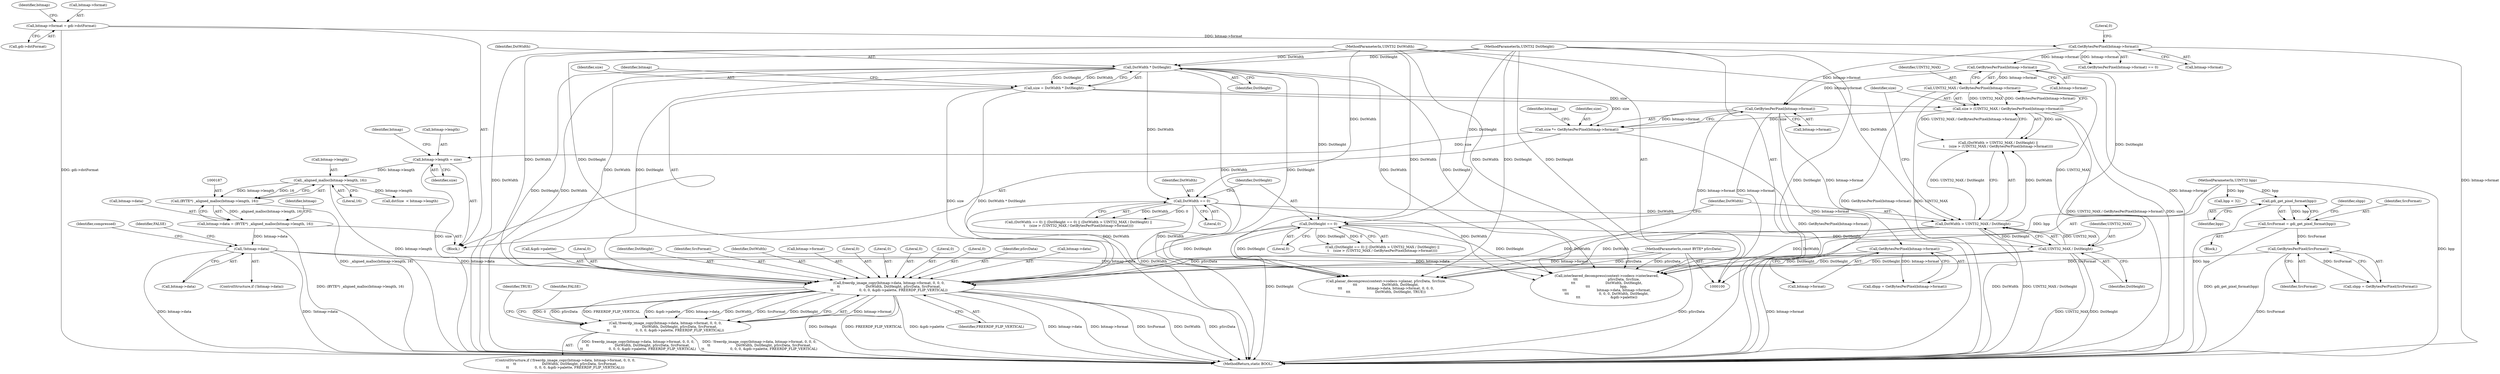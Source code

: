 digraph "0_FreeRDP_09b9d4f1994a674c4ec85b4947aa656eda1aed8a@API" {
"1000315" [label="(Call,freerdp_image_copy(bitmap->data, bitmap->format, 0, 0, 0,\n\t\t                        DstWidth, DstHeight, pSrcData, SrcFormat,\n\t\t                        0, 0, 0, &gdi->palette, FREERDP_FLIP_VERTICAL))"];
"1000194" [label="(Call,!bitmap->data)"];
"1000182" [label="(Call,bitmap->data = (BYTE*) _aligned_malloc(bitmap->length, 16))"];
"1000186" [label="(Call,(BYTE*) _aligned_malloc(bitmap->length, 16))"];
"1000188" [label="(Call,_aligned_malloc(bitmap->length, 16))"];
"1000177" [label="(Call,bitmap->length = size)"];
"1000171" [label="(Call,size *= GetBytesPerPixel(bitmap->format))"];
"1000173" [label="(Call,GetBytesPerPixel(bitmap->format))"];
"1000165" [label="(Call,GetBytesPerPixel(bitmap->format))"];
"1000142" [label="(Call,GetBytesPerPixel(bitmap->format))"];
"1000132" [label="(Call,bitmap->format = gdi->dstFormat)"];
"1000122" [label="(Call,size = DstWidth * DstHeight)"];
"1000124" [label="(Call,DstWidth * DstHeight)"];
"1000104" [label="(MethodParameterIn,UINT32 DstWidth)"];
"1000105" [label="(MethodParameterIn,UINT32 DstHeight)"];
"1000161" [label="(Call,size > (UINT32_MAX / GetBytesPerPixel(bitmap->format)))"];
"1000163" [label="(Call,UINT32_MAX / GetBytesPerPixel(bitmap->format))"];
"1000158" [label="(Call,UINT32_MAX / DstHeight)"];
"1000152" [label="(Call,DstHeight == 0)"];
"1000281" [label="(Call,GetBytesPerPixel(bitmap->format))"];
"1000156" [label="(Call,DstWidth > UINT32_MAX / DstHeight)"];
"1000148" [label="(Call,DstWidth == 0)"];
"1000103" [label="(MethodParameterIn,const BYTE* pSrcData)"];
"1000276" [label="(Call,GetBytesPerPixel(SrcFormat))"];
"1000269" [label="(Call,SrcFormat = gdi_get_pixel_format(bpp))"];
"1000271" [label="(Call,gdi_get_pixel_format(bpp))"];
"1000106" [label="(MethodParameterIn,UINT32 bpp)"];
"1000314" [label="(Call,!freerdp_image_copy(bitmap->data, bitmap->format, 0, 0, 0,\n\t\t                        DstWidth, DstHeight, pSrcData, SrcFormat,\n\t\t                        0, 0, 0, &gdi->palette, FREERDP_FLIP_VERTICAL))"];
"1000182" [label="(Call,bitmap->data = (BYTE*) _aligned_malloc(bitmap->length, 16))"];
"1000242" [label="(Call,planar_decompress(context->codecs->planar, pSrcData, SrcSize,\n\t\t\t                       DstWidth, DstHeight,\n\t\t\t                       bitmap->data, bitmap->format, 0, 0, 0,\n\t\t\t                       DstWidth, DstHeight, TRUE))"];
"1000326" [label="(Identifier,DstHeight)"];
"1000315" [label="(Call,freerdp_image_copy(bitmap->data, bitmap->format, 0, 0, 0,\n\t\t                        DstWidth, DstHeight, pSrcData, SrcFormat,\n\t\t                        0, 0, 0, &gdi->palette, FREERDP_FLIP_VERTICAL))"];
"1000314" [label="(Call,!freerdp_image_copy(bitmap->data, bitmap->format, 0, 0, 0,\n\t\t                        DstWidth, DstHeight, pSrcData, SrcFormat,\n\t\t                        0, 0, 0, &gdi->palette, FREERDP_FLIP_VERTICAL))"];
"1000186" [label="(Call,(BYTE*) _aligned_malloc(bitmap->length, 16))"];
"1000151" [label="(Call,(DstHeight == 0) || (DstWidth > UINT32_MAX / DstHeight) ||\n\t    (size > (UINT32_MAX / GetBytesPerPixel(bitmap->format))))"];
"1000270" [label="(Identifier,SrcFormat)"];
"1000277" [label="(Identifier,SrcFormat)"];
"1000141" [label="(Call,GetBytesPerPixel(bitmap->format) == 0)"];
"1000210" [label="(Call,interleaved_decompress(context->codecs->interleaved,\n\t\t\t                            pSrcData, SrcSize,\n\t\t\t                            DstWidth, DstHeight,\n\t\t\t                            bpp,\n\t\t\t                            bitmap->data, bitmap->format,\n\t\t\t                            0, 0, 0, DstWidth, DstHeight,\n\t\t\t                            &gdi->palette))"];
"1000156" [label="(Call,DstWidth > UINT32_MAX / DstHeight)"];
"1000271" [label="(Call,gdi_get_pixel_format(bpp))"];
"1000146" [label="(Literal,0)"];
"1000124" [label="(Call,DstWidth * DstHeight)"];
"1000178" [label="(Call,bitmap->length)"];
"1000162" [label="(Identifier,size)"];
"1000275" [label="(Identifier,sbpp)"];
"1000195" [label="(Call,bitmap->data)"];
"1000154" [label="(Literal,0)"];
"1000179" [label="(Identifier,bitmap)"];
"1000306" [label="(Call,dstSize  < bitmap->length)"];
"1000132" [label="(Call,bitmap->format = gdi->dstFormat)"];
"1000313" [label="(ControlStructure,if (!freerdp_image_copy(bitmap->data, bitmap->format, 0, 0, 0,\n\t\t                        DstWidth, DstHeight, pSrcData, SrcFormat,\n\t\t                        0, 0, 0, &gdi->palette, FREERDP_FLIP_VERTICAL)))"];
"1000328" [label="(Identifier,SrcFormat)"];
"1000123" [label="(Identifier,size)"];
"1000144" [label="(Identifier,bitmap)"];
"1000325" [label="(Identifier,DstWidth)"];
"1000126" [label="(Identifier,DstHeight)"];
"1000319" [label="(Call,bitmap->format)"];
"1000177" [label="(Call,bitmap->length = size)"];
"1000143" [label="(Call,bitmap->format)"];
"1000331" [label="(Literal,0)"];
"1000171" [label="(Call,size *= GetBytesPerPixel(bitmap->format))"];
"1000323" [label="(Literal,0)"];
"1000189" [label="(Call,bitmap->length)"];
"1000340" [label="(Identifier,TRUE)"];
"1000161" [label="(Call,size > (UINT32_MAX / GetBytesPerPixel(bitmap->format)))"];
"1000142" [label="(Call,GetBytesPerPixel(bitmap->format))"];
"1000164" [label="(Identifier,UINT32_MAX)"];
"1000136" [label="(Call,gdi->dstFormat)"];
"1000160" [label="(Identifier,DstHeight)"];
"1000341" [label="(MethodReturn,static BOOL)"];
"1000149" [label="(Identifier,DstWidth)"];
"1000272" [label="(Identifier,bpp)"];
"1000192" [label="(Literal,16)"];
"1000279" [label="(Call,dbpp = GetBytesPerPixel(bitmap->format))"];
"1000330" [label="(Literal,0)"];
"1000122" [label="(Call,size = DstWidth * DstHeight)"];
"1000281" [label="(Call,GetBytesPerPixel(bitmap->format))"];
"1000155" [label="(Call,(DstWidth > UINT32_MAX / DstHeight) ||\n\t    (size > (UINT32_MAX / GetBytesPerPixel(bitmap->format))))"];
"1000157" [label="(Identifier,DstWidth)"];
"1000104" [label="(MethodParameterIn,UINT32 DstWidth)"];
"1000204" [label="(Call,bpp < 32)"];
"1000110" [label="(Block,)"];
"1000148" [label="(Call,DstWidth == 0)"];
"1000147" [label="(Call,(DstWidth == 0) || (DstHeight == 0) || (DstWidth > UINT32_MAX / DstHeight) ||\n\t    (size > (UINT32_MAX / GetBytesPerPixel(bitmap->format))))"];
"1000183" [label="(Call,bitmap->data)"];
"1000153" [label="(Identifier,DstHeight)"];
"1000133" [label="(Call,bitmap->format)"];
"1000103" [label="(MethodParameterIn,const BYTE* pSrcData)"];
"1000106" [label="(MethodParameterIn,UINT32 bpp)"];
"1000282" [label="(Call,bitmap->format)"];
"1000269" [label="(Call,SrcFormat = gdi_get_pixel_format(bpp))"];
"1000329" [label="(Literal,0)"];
"1000338" [label="(Identifier,FALSE)"];
"1000274" [label="(Call,sbpp = GetBytesPerPixel(SrcFormat))"];
"1000152" [label="(Call,DstHeight == 0)"];
"1000174" [label="(Call,bitmap->format)"];
"1000276" [label="(Call,GetBytesPerPixel(SrcFormat))"];
"1000105" [label="(MethodParameterIn,UINT32 DstHeight)"];
"1000336" [label="(Identifier,FREERDP_FLIP_VERTICAL)"];
"1000150" [label="(Literal,0)"];
"1000158" [label="(Call,UINT32_MAX / DstHeight)"];
"1000324" [label="(Literal,0)"];
"1000327" [label="(Identifier,pSrcData)"];
"1000166" [label="(Call,bitmap->format)"];
"1000188" [label="(Call,_aligned_malloc(bitmap->length, 16))"];
"1000196" [label="(Identifier,bitmap)"];
"1000316" [label="(Call,bitmap->data)"];
"1000267" [label="(Block,)"];
"1000194" [label="(Call,!bitmap->data)"];
"1000332" [label="(Call,&gdi->palette)"];
"1000165" [label="(Call,GetBytesPerPixel(bitmap->format))"];
"1000184" [label="(Identifier,bitmap)"];
"1000129" [label="(Identifier,bitmap)"];
"1000159" [label="(Identifier,UINT32_MAX)"];
"1000125" [label="(Identifier,DstWidth)"];
"1000322" [label="(Literal,0)"];
"1000163" [label="(Call,UINT32_MAX / GetBytesPerPixel(bitmap->format))"];
"1000201" [label="(Identifier,compressed)"];
"1000173" [label="(Call,GetBytesPerPixel(bitmap->format))"];
"1000172" [label="(Identifier,size)"];
"1000199" [label="(Identifier,FALSE)"];
"1000193" [label="(ControlStructure,if (!bitmap->data))"];
"1000181" [label="(Identifier,size)"];
"1000315" -> "1000314"  [label="AST: "];
"1000315" -> "1000336"  [label="CFG: "];
"1000316" -> "1000315"  [label="AST: "];
"1000319" -> "1000315"  [label="AST: "];
"1000322" -> "1000315"  [label="AST: "];
"1000323" -> "1000315"  [label="AST: "];
"1000324" -> "1000315"  [label="AST: "];
"1000325" -> "1000315"  [label="AST: "];
"1000326" -> "1000315"  [label="AST: "];
"1000327" -> "1000315"  [label="AST: "];
"1000328" -> "1000315"  [label="AST: "];
"1000329" -> "1000315"  [label="AST: "];
"1000330" -> "1000315"  [label="AST: "];
"1000331" -> "1000315"  [label="AST: "];
"1000332" -> "1000315"  [label="AST: "];
"1000336" -> "1000315"  [label="AST: "];
"1000314" -> "1000315"  [label="CFG: "];
"1000315" -> "1000341"  [label="DDG: DstHeight"];
"1000315" -> "1000341"  [label="DDG: FREERDP_FLIP_VERTICAL"];
"1000315" -> "1000341"  [label="DDG: bitmap->data"];
"1000315" -> "1000341"  [label="DDG: bitmap->format"];
"1000315" -> "1000341"  [label="DDG: &gdi->palette"];
"1000315" -> "1000341"  [label="DDG: SrcFormat"];
"1000315" -> "1000341"  [label="DDG: DstWidth"];
"1000315" -> "1000341"  [label="DDG: pSrcData"];
"1000315" -> "1000314"  [label="DDG: bitmap->format"];
"1000315" -> "1000314"  [label="DDG: 0"];
"1000315" -> "1000314"  [label="DDG: pSrcData"];
"1000315" -> "1000314"  [label="DDG: FREERDP_FLIP_VERTICAL"];
"1000315" -> "1000314"  [label="DDG: &gdi->palette"];
"1000315" -> "1000314"  [label="DDG: bitmap->data"];
"1000315" -> "1000314"  [label="DDG: DstWidth"];
"1000315" -> "1000314"  [label="DDG: SrcFormat"];
"1000315" -> "1000314"  [label="DDG: DstHeight"];
"1000194" -> "1000315"  [label="DDG: bitmap->data"];
"1000281" -> "1000315"  [label="DDG: bitmap->format"];
"1000124" -> "1000315"  [label="DDG: DstWidth"];
"1000124" -> "1000315"  [label="DDG: DstHeight"];
"1000156" -> "1000315"  [label="DDG: DstWidth"];
"1000148" -> "1000315"  [label="DDG: DstWidth"];
"1000104" -> "1000315"  [label="DDG: DstWidth"];
"1000158" -> "1000315"  [label="DDG: DstHeight"];
"1000152" -> "1000315"  [label="DDG: DstHeight"];
"1000105" -> "1000315"  [label="DDG: DstHeight"];
"1000103" -> "1000315"  [label="DDG: pSrcData"];
"1000276" -> "1000315"  [label="DDG: SrcFormat"];
"1000194" -> "1000193"  [label="AST: "];
"1000194" -> "1000195"  [label="CFG: "];
"1000195" -> "1000194"  [label="AST: "];
"1000199" -> "1000194"  [label="CFG: "];
"1000201" -> "1000194"  [label="CFG: "];
"1000194" -> "1000341"  [label="DDG: !bitmap->data"];
"1000194" -> "1000341"  [label="DDG: bitmap->data"];
"1000182" -> "1000194"  [label="DDG: bitmap->data"];
"1000194" -> "1000210"  [label="DDG: bitmap->data"];
"1000194" -> "1000242"  [label="DDG: bitmap->data"];
"1000182" -> "1000110"  [label="AST: "];
"1000182" -> "1000186"  [label="CFG: "];
"1000183" -> "1000182"  [label="AST: "];
"1000186" -> "1000182"  [label="AST: "];
"1000196" -> "1000182"  [label="CFG: "];
"1000182" -> "1000341"  [label="DDG: (BYTE*) _aligned_malloc(bitmap->length, 16)"];
"1000186" -> "1000182"  [label="DDG: _aligned_malloc(bitmap->length, 16)"];
"1000186" -> "1000188"  [label="CFG: "];
"1000187" -> "1000186"  [label="AST: "];
"1000188" -> "1000186"  [label="AST: "];
"1000186" -> "1000341"  [label="DDG: _aligned_malloc(bitmap->length, 16)"];
"1000188" -> "1000186"  [label="DDG: bitmap->length"];
"1000188" -> "1000186"  [label="DDG: 16"];
"1000188" -> "1000192"  [label="CFG: "];
"1000189" -> "1000188"  [label="AST: "];
"1000192" -> "1000188"  [label="AST: "];
"1000188" -> "1000341"  [label="DDG: bitmap->length"];
"1000177" -> "1000188"  [label="DDG: bitmap->length"];
"1000188" -> "1000306"  [label="DDG: bitmap->length"];
"1000177" -> "1000110"  [label="AST: "];
"1000177" -> "1000181"  [label="CFG: "];
"1000178" -> "1000177"  [label="AST: "];
"1000181" -> "1000177"  [label="AST: "];
"1000184" -> "1000177"  [label="CFG: "];
"1000177" -> "1000341"  [label="DDG: size"];
"1000171" -> "1000177"  [label="DDG: size"];
"1000171" -> "1000110"  [label="AST: "];
"1000171" -> "1000173"  [label="CFG: "];
"1000172" -> "1000171"  [label="AST: "];
"1000173" -> "1000171"  [label="AST: "];
"1000179" -> "1000171"  [label="CFG: "];
"1000171" -> "1000341"  [label="DDG: GetBytesPerPixel(bitmap->format)"];
"1000173" -> "1000171"  [label="DDG: bitmap->format"];
"1000122" -> "1000171"  [label="DDG: size"];
"1000161" -> "1000171"  [label="DDG: size"];
"1000173" -> "1000174"  [label="CFG: "];
"1000174" -> "1000173"  [label="AST: "];
"1000173" -> "1000341"  [label="DDG: bitmap->format"];
"1000165" -> "1000173"  [label="DDG: bitmap->format"];
"1000142" -> "1000173"  [label="DDG: bitmap->format"];
"1000173" -> "1000210"  [label="DDG: bitmap->format"];
"1000173" -> "1000242"  [label="DDG: bitmap->format"];
"1000173" -> "1000281"  [label="DDG: bitmap->format"];
"1000165" -> "1000163"  [label="AST: "];
"1000165" -> "1000166"  [label="CFG: "];
"1000166" -> "1000165"  [label="AST: "];
"1000163" -> "1000165"  [label="CFG: "];
"1000165" -> "1000341"  [label="DDG: bitmap->format"];
"1000165" -> "1000163"  [label="DDG: bitmap->format"];
"1000142" -> "1000165"  [label="DDG: bitmap->format"];
"1000142" -> "1000141"  [label="AST: "];
"1000142" -> "1000143"  [label="CFG: "];
"1000143" -> "1000142"  [label="AST: "];
"1000146" -> "1000142"  [label="CFG: "];
"1000142" -> "1000341"  [label="DDG: bitmap->format"];
"1000142" -> "1000141"  [label="DDG: bitmap->format"];
"1000132" -> "1000142"  [label="DDG: bitmap->format"];
"1000132" -> "1000110"  [label="AST: "];
"1000132" -> "1000136"  [label="CFG: "];
"1000133" -> "1000132"  [label="AST: "];
"1000136" -> "1000132"  [label="AST: "];
"1000144" -> "1000132"  [label="CFG: "];
"1000132" -> "1000341"  [label="DDG: gdi->dstFormat"];
"1000122" -> "1000110"  [label="AST: "];
"1000122" -> "1000124"  [label="CFG: "];
"1000123" -> "1000122"  [label="AST: "];
"1000124" -> "1000122"  [label="AST: "];
"1000129" -> "1000122"  [label="CFG: "];
"1000122" -> "1000341"  [label="DDG: size"];
"1000122" -> "1000341"  [label="DDG: DstWidth * DstHeight"];
"1000124" -> "1000122"  [label="DDG: DstWidth"];
"1000124" -> "1000122"  [label="DDG: DstHeight"];
"1000122" -> "1000161"  [label="DDG: size"];
"1000124" -> "1000126"  [label="CFG: "];
"1000125" -> "1000124"  [label="AST: "];
"1000126" -> "1000124"  [label="AST: "];
"1000124" -> "1000341"  [label="DDG: DstHeight"];
"1000124" -> "1000341"  [label="DDG: DstWidth"];
"1000104" -> "1000124"  [label="DDG: DstWidth"];
"1000105" -> "1000124"  [label="DDG: DstHeight"];
"1000124" -> "1000148"  [label="DDG: DstWidth"];
"1000124" -> "1000152"  [label="DDG: DstHeight"];
"1000124" -> "1000210"  [label="DDG: DstWidth"];
"1000124" -> "1000210"  [label="DDG: DstHeight"];
"1000124" -> "1000242"  [label="DDG: DstWidth"];
"1000124" -> "1000242"  [label="DDG: DstHeight"];
"1000104" -> "1000100"  [label="AST: "];
"1000104" -> "1000341"  [label="DDG: DstWidth"];
"1000104" -> "1000148"  [label="DDG: DstWidth"];
"1000104" -> "1000156"  [label="DDG: DstWidth"];
"1000104" -> "1000210"  [label="DDG: DstWidth"];
"1000104" -> "1000242"  [label="DDG: DstWidth"];
"1000105" -> "1000100"  [label="AST: "];
"1000105" -> "1000341"  [label="DDG: DstHeight"];
"1000105" -> "1000152"  [label="DDG: DstHeight"];
"1000105" -> "1000158"  [label="DDG: DstHeight"];
"1000105" -> "1000210"  [label="DDG: DstHeight"];
"1000105" -> "1000242"  [label="DDG: DstHeight"];
"1000161" -> "1000155"  [label="AST: "];
"1000161" -> "1000163"  [label="CFG: "];
"1000162" -> "1000161"  [label="AST: "];
"1000163" -> "1000161"  [label="AST: "];
"1000155" -> "1000161"  [label="CFG: "];
"1000161" -> "1000341"  [label="DDG: UINT32_MAX / GetBytesPerPixel(bitmap->format)"];
"1000161" -> "1000341"  [label="DDG: size"];
"1000161" -> "1000155"  [label="DDG: size"];
"1000161" -> "1000155"  [label="DDG: UINT32_MAX / GetBytesPerPixel(bitmap->format)"];
"1000163" -> "1000161"  [label="DDG: UINT32_MAX"];
"1000163" -> "1000161"  [label="DDG: GetBytesPerPixel(bitmap->format)"];
"1000164" -> "1000163"  [label="AST: "];
"1000163" -> "1000341"  [label="DDG: UINT32_MAX"];
"1000163" -> "1000341"  [label="DDG: GetBytesPerPixel(bitmap->format)"];
"1000158" -> "1000163"  [label="DDG: UINT32_MAX"];
"1000158" -> "1000156"  [label="AST: "];
"1000158" -> "1000160"  [label="CFG: "];
"1000159" -> "1000158"  [label="AST: "];
"1000160" -> "1000158"  [label="AST: "];
"1000156" -> "1000158"  [label="CFG: "];
"1000158" -> "1000341"  [label="DDG: UINT32_MAX"];
"1000158" -> "1000341"  [label="DDG: DstHeight"];
"1000158" -> "1000156"  [label="DDG: UINT32_MAX"];
"1000158" -> "1000156"  [label="DDG: DstHeight"];
"1000152" -> "1000158"  [label="DDG: DstHeight"];
"1000158" -> "1000210"  [label="DDG: DstHeight"];
"1000158" -> "1000242"  [label="DDG: DstHeight"];
"1000152" -> "1000151"  [label="AST: "];
"1000152" -> "1000154"  [label="CFG: "];
"1000153" -> "1000152"  [label="AST: "];
"1000154" -> "1000152"  [label="AST: "];
"1000157" -> "1000152"  [label="CFG: "];
"1000151" -> "1000152"  [label="CFG: "];
"1000152" -> "1000341"  [label="DDG: DstHeight"];
"1000152" -> "1000151"  [label="DDG: DstHeight"];
"1000152" -> "1000151"  [label="DDG: 0"];
"1000152" -> "1000210"  [label="DDG: DstHeight"];
"1000152" -> "1000242"  [label="DDG: DstHeight"];
"1000281" -> "1000279"  [label="AST: "];
"1000281" -> "1000282"  [label="CFG: "];
"1000282" -> "1000281"  [label="AST: "];
"1000279" -> "1000281"  [label="CFG: "];
"1000281" -> "1000341"  [label="DDG: bitmap->format"];
"1000281" -> "1000279"  [label="DDG: bitmap->format"];
"1000156" -> "1000155"  [label="AST: "];
"1000157" -> "1000156"  [label="AST: "];
"1000162" -> "1000156"  [label="CFG: "];
"1000155" -> "1000156"  [label="CFG: "];
"1000156" -> "1000341"  [label="DDG: DstWidth"];
"1000156" -> "1000341"  [label="DDG: UINT32_MAX / DstHeight"];
"1000156" -> "1000155"  [label="DDG: DstWidth"];
"1000156" -> "1000155"  [label="DDG: UINT32_MAX / DstHeight"];
"1000148" -> "1000156"  [label="DDG: DstWidth"];
"1000156" -> "1000210"  [label="DDG: DstWidth"];
"1000156" -> "1000242"  [label="DDG: DstWidth"];
"1000148" -> "1000147"  [label="AST: "];
"1000148" -> "1000150"  [label="CFG: "];
"1000149" -> "1000148"  [label="AST: "];
"1000150" -> "1000148"  [label="AST: "];
"1000153" -> "1000148"  [label="CFG: "];
"1000147" -> "1000148"  [label="CFG: "];
"1000148" -> "1000341"  [label="DDG: DstWidth"];
"1000148" -> "1000147"  [label="DDG: DstWidth"];
"1000148" -> "1000147"  [label="DDG: 0"];
"1000148" -> "1000210"  [label="DDG: DstWidth"];
"1000148" -> "1000242"  [label="DDG: DstWidth"];
"1000103" -> "1000100"  [label="AST: "];
"1000103" -> "1000341"  [label="DDG: pSrcData"];
"1000103" -> "1000210"  [label="DDG: pSrcData"];
"1000103" -> "1000242"  [label="DDG: pSrcData"];
"1000276" -> "1000274"  [label="AST: "];
"1000276" -> "1000277"  [label="CFG: "];
"1000277" -> "1000276"  [label="AST: "];
"1000274" -> "1000276"  [label="CFG: "];
"1000276" -> "1000341"  [label="DDG: SrcFormat"];
"1000276" -> "1000274"  [label="DDG: SrcFormat"];
"1000269" -> "1000276"  [label="DDG: SrcFormat"];
"1000269" -> "1000267"  [label="AST: "];
"1000269" -> "1000271"  [label="CFG: "];
"1000270" -> "1000269"  [label="AST: "];
"1000271" -> "1000269"  [label="AST: "];
"1000275" -> "1000269"  [label="CFG: "];
"1000269" -> "1000341"  [label="DDG: gdi_get_pixel_format(bpp)"];
"1000271" -> "1000269"  [label="DDG: bpp"];
"1000271" -> "1000272"  [label="CFG: "];
"1000272" -> "1000271"  [label="AST: "];
"1000271" -> "1000341"  [label="DDG: bpp"];
"1000106" -> "1000271"  [label="DDG: bpp"];
"1000106" -> "1000100"  [label="AST: "];
"1000106" -> "1000341"  [label="DDG: bpp"];
"1000106" -> "1000204"  [label="DDG: bpp"];
"1000106" -> "1000210"  [label="DDG: bpp"];
"1000314" -> "1000313"  [label="AST: "];
"1000338" -> "1000314"  [label="CFG: "];
"1000340" -> "1000314"  [label="CFG: "];
"1000314" -> "1000341"  [label="DDG: freerdp_image_copy(bitmap->data, bitmap->format, 0, 0, 0,\n\t\t                        DstWidth, DstHeight, pSrcData, SrcFormat,\n\t\t                        0, 0, 0, &gdi->palette, FREERDP_FLIP_VERTICAL)"];
"1000314" -> "1000341"  [label="DDG: !freerdp_image_copy(bitmap->data, bitmap->format, 0, 0, 0,\n\t\t                        DstWidth, DstHeight, pSrcData, SrcFormat,\n\t\t                        0, 0, 0, &gdi->palette, FREERDP_FLIP_VERTICAL)"];
}
